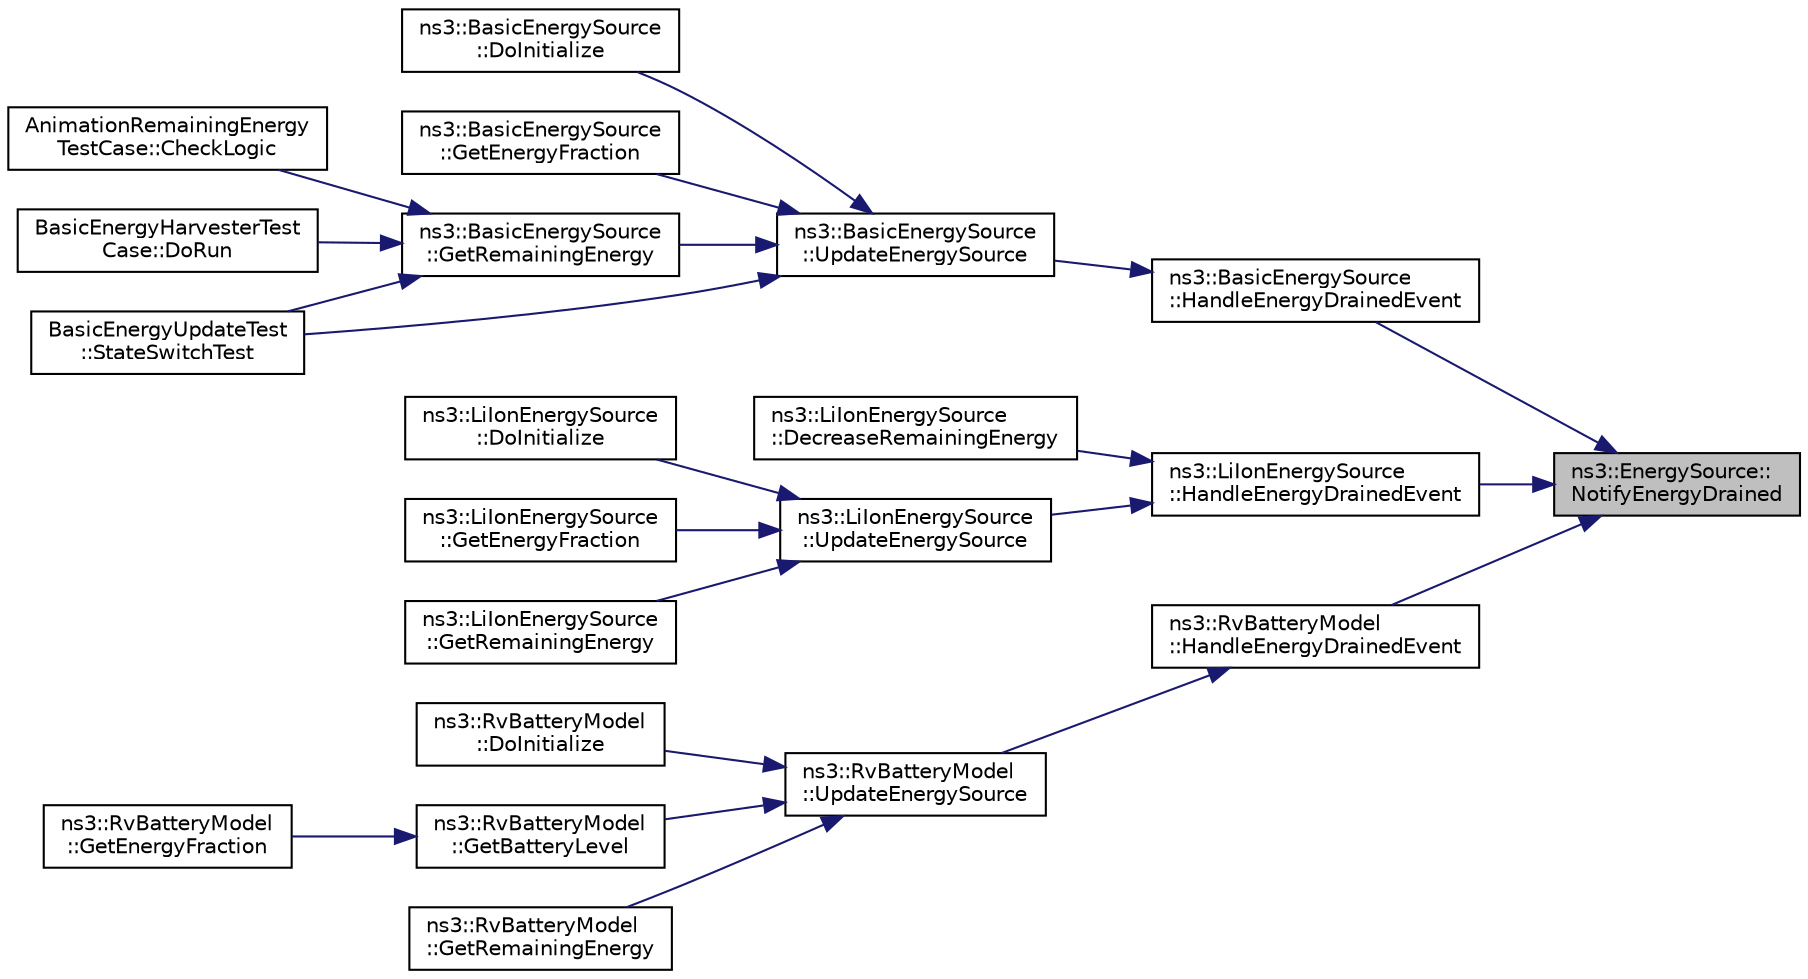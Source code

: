 digraph "ns3::EnergySource::NotifyEnergyDrained"
{
 // LATEX_PDF_SIZE
  edge [fontname="Helvetica",fontsize="10",labelfontname="Helvetica",labelfontsize="10"];
  node [fontname="Helvetica",fontsize="10",shape=record];
  rankdir="RL";
  Node1 [label="ns3::EnergySource::\lNotifyEnergyDrained",height=0.2,width=0.4,color="black", fillcolor="grey75", style="filled", fontcolor="black",tooltip="This function notifies all DeviceEnergyModel of energy depletion event."];
  Node1 -> Node2 [dir="back",color="midnightblue",fontsize="10",style="solid",fontname="Helvetica"];
  Node2 [label="ns3::BasicEnergySource\l::HandleEnergyDrainedEvent",height=0.2,width=0.4,color="black", fillcolor="white", style="filled",URL="$classns3_1_1_basic_energy_source.html#a379c805875adf5d627a5ac4ffa4b2d46",tooltip="Handles the remaining energy going to zero event."];
  Node2 -> Node3 [dir="back",color="midnightblue",fontsize="10",style="solid",fontname="Helvetica"];
  Node3 [label="ns3::BasicEnergySource\l::UpdateEnergySource",height=0.2,width=0.4,color="black", fillcolor="white", style="filled",URL="$classns3_1_1_basic_energy_source.html#a184cad1de97de7162e18f976d987bdaf",tooltip="Implements UpdateEnergySource."];
  Node3 -> Node4 [dir="back",color="midnightblue",fontsize="10",style="solid",fontname="Helvetica"];
  Node4 [label="ns3::BasicEnergySource\l::DoInitialize",height=0.2,width=0.4,color="black", fillcolor="white", style="filled",URL="$classns3_1_1_basic_energy_source.html#af8a8c06e1d559059719560dea1a5be9e",tooltip="Defined in ns3::Object."];
  Node3 -> Node5 [dir="back",color="midnightblue",fontsize="10",style="solid",fontname="Helvetica"];
  Node5 [label="ns3::BasicEnergySource\l::GetEnergyFraction",height=0.2,width=0.4,color="black", fillcolor="white", style="filled",URL="$classns3_1_1_basic_energy_source.html#aa8f5de0d9c0707b8ae2a005f7a57680e",tooltip=" "];
  Node3 -> Node6 [dir="back",color="midnightblue",fontsize="10",style="solid",fontname="Helvetica"];
  Node6 [label="ns3::BasicEnergySource\l::GetRemainingEnergy",height=0.2,width=0.4,color="black", fillcolor="white", style="filled",URL="$classns3_1_1_basic_energy_source.html#a35775aa9a2496255e9f075a9709886b0",tooltip=" "];
  Node6 -> Node7 [dir="back",color="midnightblue",fontsize="10",style="solid",fontname="Helvetica"];
  Node7 [label="AnimationRemainingEnergy\lTestCase::CheckLogic",height=0.2,width=0.4,color="black", fillcolor="white", style="filled",URL="$class_animation_remaining_energy_test_case.html#a3def2f707d835583c47d9d7a28c3a291",tooltip="Check logic function."];
  Node6 -> Node8 [dir="back",color="midnightblue",fontsize="10",style="solid",fontname="Helvetica"];
  Node8 [label="BasicEnergyHarvesterTest\lCase::DoRun",height=0.2,width=0.4,color="black", fillcolor="white", style="filled",URL="$class_basic_energy_harvester_test_case.html#a0ccc441de009ad419be183aae7398576",tooltip="Implementation to actually run this TestCase."];
  Node6 -> Node9 [dir="back",color="midnightblue",fontsize="10",style="solid",fontname="Helvetica"];
  Node9 [label="BasicEnergyUpdateTest\l::StateSwitchTest",height=0.2,width=0.4,color="black", fillcolor="white", style="filled",URL="$class_basic_energy_update_test.html#ac28faac8cc32c522656387796dee83fc",tooltip=" "];
  Node3 -> Node9 [dir="back",color="midnightblue",fontsize="10",style="solid",fontname="Helvetica"];
  Node1 -> Node10 [dir="back",color="midnightblue",fontsize="10",style="solid",fontname="Helvetica"];
  Node10 [label="ns3::LiIonEnergySource\l::HandleEnergyDrainedEvent",height=0.2,width=0.4,color="black", fillcolor="white", style="filled",URL="$classns3_1_1_li_ion_energy_source.html#a9877b583fe62f4f4787e465b28cda8c8",tooltip="Handles the remaining energy going to zero event."];
  Node10 -> Node11 [dir="back",color="midnightblue",fontsize="10",style="solid",fontname="Helvetica"];
  Node11 [label="ns3::LiIonEnergySource\l::DecreaseRemainingEnergy",height=0.2,width=0.4,color="black", fillcolor="white", style="filled",URL="$classns3_1_1_li_ion_energy_source.html#af408d4480446af4fa75dc22df19ecdec",tooltip=" "];
  Node10 -> Node12 [dir="back",color="midnightblue",fontsize="10",style="solid",fontname="Helvetica"];
  Node12 [label="ns3::LiIonEnergySource\l::UpdateEnergySource",height=0.2,width=0.4,color="black", fillcolor="white", style="filled",URL="$classns3_1_1_li_ion_energy_source.html#a189ac70234f5af2d1b1457ea43bd1b9f",tooltip="Implements UpdateEnergySource."];
  Node12 -> Node13 [dir="back",color="midnightblue",fontsize="10",style="solid",fontname="Helvetica"];
  Node13 [label="ns3::LiIonEnergySource\l::DoInitialize",height=0.2,width=0.4,color="black", fillcolor="white", style="filled",URL="$classns3_1_1_li_ion_energy_source.html#ab66c94318f6e0aefbd7fc295f31532f4",tooltip="Initialize() implementation."];
  Node12 -> Node14 [dir="back",color="midnightblue",fontsize="10",style="solid",fontname="Helvetica"];
  Node14 [label="ns3::LiIonEnergySource\l::GetEnergyFraction",height=0.2,width=0.4,color="black", fillcolor="white", style="filled",URL="$classns3_1_1_li_ion_energy_source.html#aa3844868e0940b3aa5a7817388de7dd0",tooltip=" "];
  Node12 -> Node15 [dir="back",color="midnightblue",fontsize="10",style="solid",fontname="Helvetica"];
  Node15 [label="ns3::LiIonEnergySource\l::GetRemainingEnergy",height=0.2,width=0.4,color="black", fillcolor="white", style="filled",URL="$classns3_1_1_li_ion_energy_source.html#a519935a69b4b4b3f347855cee794d4d8",tooltip=" "];
  Node1 -> Node16 [dir="back",color="midnightblue",fontsize="10",style="solid",fontname="Helvetica"];
  Node16 [label="ns3::RvBatteryModel\l::HandleEnergyDrainedEvent",height=0.2,width=0.4,color="black", fillcolor="white", style="filled",URL="$classns3_1_1_rv_battery_model.html#ac381990282a8d4a984e5b4322c79f89a",tooltip="Handles the remaining energy going to zero event."];
  Node16 -> Node17 [dir="back",color="midnightblue",fontsize="10",style="solid",fontname="Helvetica"];
  Node17 [label="ns3::RvBatteryModel\l::UpdateEnergySource",height=0.2,width=0.4,color="black", fillcolor="white", style="filled",URL="$classns3_1_1_rv_battery_model.html#ac0885eeb1b510ffe52531e7e68039d3e",tooltip="Implements UpdateEnergySource."];
  Node17 -> Node18 [dir="back",color="midnightblue",fontsize="10",style="solid",fontname="Helvetica"];
  Node18 [label="ns3::RvBatteryModel\l::DoInitialize",height=0.2,width=0.4,color="black", fillcolor="white", style="filled",URL="$classns3_1_1_rv_battery_model.html#a2876516a9e3fa5e077cc0ee0748dbfe5",tooltip="Defined in ns3::Object."];
  Node17 -> Node19 [dir="back",color="midnightblue",fontsize="10",style="solid",fontname="Helvetica"];
  Node19 [label="ns3::RvBatteryModel\l::GetBatteryLevel",height=0.2,width=0.4,color="black", fillcolor="white", style="filled",URL="$classns3_1_1_rv_battery_model.html#af3047a4edc01822b612bb2fb70ee7991",tooltip=" "];
  Node19 -> Node20 [dir="back",color="midnightblue",fontsize="10",style="solid",fontname="Helvetica"];
  Node20 [label="ns3::RvBatteryModel\l::GetEnergyFraction",height=0.2,width=0.4,color="black", fillcolor="white", style="filled",URL="$classns3_1_1_rv_battery_model.html#a38e73ce97ec3d6d1c996fe897d121060",tooltip=" "];
  Node17 -> Node21 [dir="back",color="midnightblue",fontsize="10",style="solid",fontname="Helvetica"];
  Node21 [label="ns3::RvBatteryModel\l::GetRemainingEnergy",height=0.2,width=0.4,color="black", fillcolor="white", style="filled",URL="$classns3_1_1_rv_battery_model.html#a7ab2862fe0f9006fecefe5ee8a5a1c52",tooltip=" "];
}
